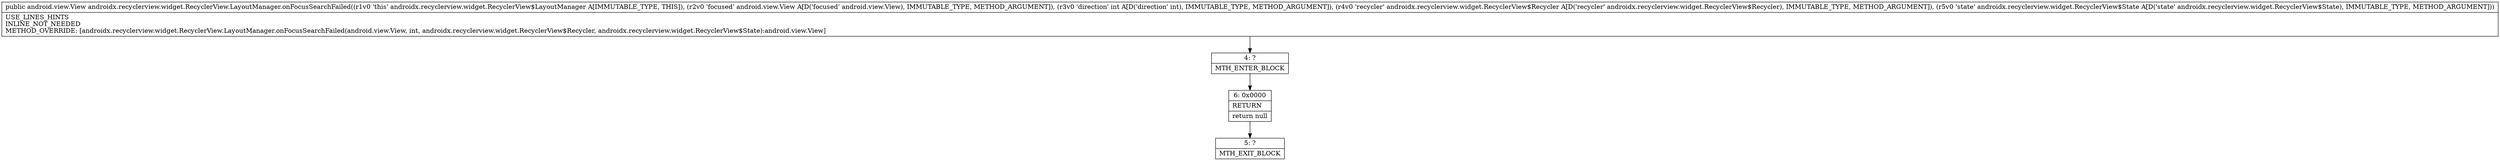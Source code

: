 digraph "CFG forandroidx.recyclerview.widget.RecyclerView.LayoutManager.onFocusSearchFailed(Landroid\/view\/View;ILandroidx\/recyclerview\/widget\/RecyclerView$Recycler;Landroidx\/recyclerview\/widget\/RecyclerView$State;)Landroid\/view\/View;" {
Node_4 [shape=record,label="{4\:\ ?|MTH_ENTER_BLOCK\l}"];
Node_6 [shape=record,label="{6\:\ 0x0000|RETURN\l|return null\l}"];
Node_5 [shape=record,label="{5\:\ ?|MTH_EXIT_BLOCK\l}"];
MethodNode[shape=record,label="{public android.view.View androidx.recyclerview.widget.RecyclerView.LayoutManager.onFocusSearchFailed((r1v0 'this' androidx.recyclerview.widget.RecyclerView$LayoutManager A[IMMUTABLE_TYPE, THIS]), (r2v0 'focused' android.view.View A[D('focused' android.view.View), IMMUTABLE_TYPE, METHOD_ARGUMENT]), (r3v0 'direction' int A[D('direction' int), IMMUTABLE_TYPE, METHOD_ARGUMENT]), (r4v0 'recycler' androidx.recyclerview.widget.RecyclerView$Recycler A[D('recycler' androidx.recyclerview.widget.RecyclerView$Recycler), IMMUTABLE_TYPE, METHOD_ARGUMENT]), (r5v0 'state' androidx.recyclerview.widget.RecyclerView$State A[D('state' androidx.recyclerview.widget.RecyclerView$State), IMMUTABLE_TYPE, METHOD_ARGUMENT]))  | USE_LINES_HINTS\lINLINE_NOT_NEEDED\lMETHOD_OVERRIDE: [androidx.recyclerview.widget.RecyclerView.LayoutManager.onFocusSearchFailed(android.view.View, int, androidx.recyclerview.widget.RecyclerView$Recycler, androidx.recyclerview.widget.RecyclerView$State):android.view.View]\l}"];
MethodNode -> Node_4;Node_4 -> Node_6;
Node_6 -> Node_5;
}

